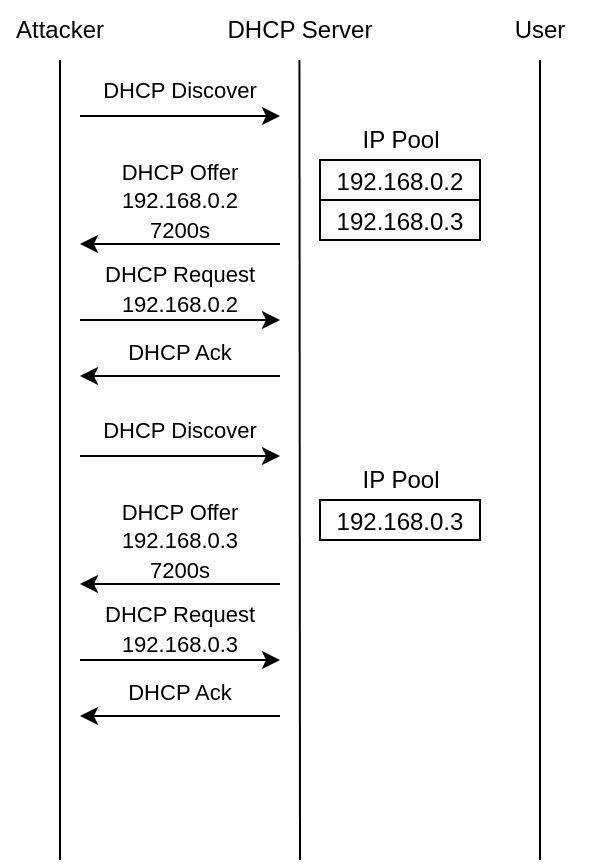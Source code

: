 <mxfile version="18.1.3" type="github">
  <diagram id="-cFLmd5lMzrS4VOXzYuQ" name="Page-1">
    <mxGraphModel dx="823" dy="484" grid="1" gridSize="10" guides="1" tooltips="1" connect="1" arrows="1" fold="1" page="1" pageScale="1" pageWidth="827" pageHeight="1169" math="0" shadow="0">
      <root>
        <mxCell id="0" />
        <mxCell id="1" parent="0" />
        <mxCell id="SD3PxVuOXYKt10OMola7-1" value="Attacker" style="text;html=1;strokeColor=none;fillColor=none;align=center;verticalAlign=middle;whiteSpace=wrap;rounded=0;" vertex="1" parent="1">
          <mxGeometry x="290" y="130" width="60" height="30" as="geometry" />
        </mxCell>
        <mxCell id="SD3PxVuOXYKt10OMola7-2" value="DHCP Server" style="text;html=1;strokeColor=none;fillColor=none;align=center;verticalAlign=middle;whiteSpace=wrap;rounded=0;" vertex="1" parent="1">
          <mxGeometry x="400" y="130" width="80" height="30" as="geometry" />
        </mxCell>
        <mxCell id="SD3PxVuOXYKt10OMola7-3" value="" style="endArrow=none;html=1;rounded=0;" edge="1" parent="1">
          <mxGeometry width="50" height="50" relative="1" as="geometry">
            <mxPoint x="320" y="160" as="sourcePoint" />
            <mxPoint x="320" y="560" as="targetPoint" />
          </mxGeometry>
        </mxCell>
        <mxCell id="SD3PxVuOXYKt10OMola7-4" value="" style="endArrow=none;html=1;rounded=0;" edge="1" parent="1">
          <mxGeometry width="50" height="50" relative="1" as="geometry">
            <mxPoint x="439.73" y="160.0" as="sourcePoint" />
            <mxPoint x="440" y="560" as="targetPoint" />
          </mxGeometry>
        </mxCell>
        <mxCell id="SD3PxVuOXYKt10OMola7-6" value="" style="rounded=0;whiteSpace=wrap;html=1;" vertex="1" parent="1">
          <mxGeometry x="450" y="210" width="80" height="40" as="geometry" />
        </mxCell>
        <mxCell id="SD3PxVuOXYKt10OMola7-7" value="IP Pool" style="text;html=1;align=center;verticalAlign=middle;resizable=0;points=[];autosize=1;strokeColor=none;fillColor=none;" vertex="1" parent="1">
          <mxGeometry x="465" y="190" width="50" height="20" as="geometry" />
        </mxCell>
        <mxCell id="SD3PxVuOXYKt10OMola7-24" value="" style="endArrow=none;html=1;rounded=0;" edge="1" parent="1">
          <mxGeometry width="50" height="50" relative="1" as="geometry">
            <mxPoint x="450" y="230" as="sourcePoint" />
            <mxPoint x="530" y="230" as="targetPoint" />
          </mxGeometry>
        </mxCell>
        <mxCell id="SD3PxVuOXYKt10OMola7-27" value="192.168.0.2" style="text;html=1;strokeColor=none;fillColor=none;align=center;verticalAlign=middle;whiteSpace=wrap;rounded=0;" vertex="1" parent="1">
          <mxGeometry x="460" y="206" width="60" height="30" as="geometry" />
        </mxCell>
        <mxCell id="SD3PxVuOXYKt10OMola7-28" value="192.168.0.3" style="text;html=1;strokeColor=none;fillColor=none;align=center;verticalAlign=middle;whiteSpace=wrap;rounded=0;" vertex="1" parent="1">
          <mxGeometry x="460" y="226" width="60" height="30" as="geometry" />
        </mxCell>
        <mxCell id="SD3PxVuOXYKt10OMola7-32" value="" style="endArrow=classic;html=1;rounded=0;" edge="1" parent="1">
          <mxGeometry width="50" height="50" relative="1" as="geometry">
            <mxPoint x="330" y="188" as="sourcePoint" />
            <mxPoint x="430" y="188" as="targetPoint" />
          </mxGeometry>
        </mxCell>
        <mxCell id="SD3PxVuOXYKt10OMola7-33" value="&lt;font style=&quot;font-size: 11px;&quot;&gt;DHCP Discover&lt;/font&gt;" style="text;html=1;strokeColor=none;fillColor=none;align=center;verticalAlign=middle;whiteSpace=wrap;rounded=0;" vertex="1" parent="1">
          <mxGeometry x="335" y="160" width="90" height="30" as="geometry" />
        </mxCell>
        <mxCell id="SD3PxVuOXYKt10OMola7-34" value="" style="endArrow=classic;html=1;rounded=0;" edge="1" parent="1">
          <mxGeometry width="50" height="50" relative="1" as="geometry">
            <mxPoint x="430" y="252" as="sourcePoint" />
            <mxPoint x="330" y="252" as="targetPoint" />
          </mxGeometry>
        </mxCell>
        <mxCell id="SD3PxVuOXYKt10OMola7-35" value="&lt;font style=&quot;font-size: 11px;&quot;&gt;DHCP Offer&lt;br&gt;192.168.0.2&lt;br&gt;7200s&lt;br&gt;&lt;/font&gt;" style="text;html=1;strokeColor=none;fillColor=none;align=center;verticalAlign=middle;whiteSpace=wrap;rounded=0;" vertex="1" parent="1">
          <mxGeometry x="335" y="221" width="90" height="18" as="geometry" />
        </mxCell>
        <mxCell id="SD3PxVuOXYKt10OMola7-36" value="" style="endArrow=classic;html=1;rounded=0;" edge="1" parent="1">
          <mxGeometry width="50" height="50" relative="1" as="geometry">
            <mxPoint x="330.0" y="290" as="sourcePoint" />
            <mxPoint x="430" y="290" as="targetPoint" />
          </mxGeometry>
        </mxCell>
        <mxCell id="SD3PxVuOXYKt10OMola7-37" value="&lt;font style=&quot;font-size: 11px;&quot;&gt;DHCP Request&lt;br&gt;192.168.0.2&lt;br&gt;&lt;/font&gt;" style="text;html=1;strokeColor=none;fillColor=none;align=center;verticalAlign=middle;whiteSpace=wrap;rounded=0;" vertex="1" parent="1">
          <mxGeometry x="335" y="259" width="90" height="30" as="geometry" />
        </mxCell>
        <mxCell id="SD3PxVuOXYKt10OMola7-38" value="" style="endArrow=classic;html=1;rounded=0;" edge="1" parent="1">
          <mxGeometry width="50" height="50" relative="1" as="geometry">
            <mxPoint x="430" y="318" as="sourcePoint" />
            <mxPoint x="330" y="318" as="targetPoint" />
          </mxGeometry>
        </mxCell>
        <mxCell id="SD3PxVuOXYKt10OMola7-39" value="&lt;font style=&quot;font-size: 11px;&quot;&gt;DHCP Ack&lt;br&gt;&lt;/font&gt;" style="text;html=1;strokeColor=none;fillColor=none;align=center;verticalAlign=middle;whiteSpace=wrap;rounded=0;" vertex="1" parent="1">
          <mxGeometry x="335" y="297" width="90" height="18" as="geometry" />
        </mxCell>
        <mxCell id="SD3PxVuOXYKt10OMola7-40" value="" style="rounded=0;whiteSpace=wrap;html=1;" vertex="1" parent="1">
          <mxGeometry x="450" y="380" width="80" height="20" as="geometry" />
        </mxCell>
        <mxCell id="SD3PxVuOXYKt10OMola7-41" value="IP Pool" style="text;html=1;align=center;verticalAlign=middle;resizable=0;points=[];autosize=1;strokeColor=none;fillColor=none;" vertex="1" parent="1">
          <mxGeometry x="465" y="360" width="50" height="20" as="geometry" />
        </mxCell>
        <mxCell id="SD3PxVuOXYKt10OMola7-43" value="192.168.0.3" style="text;html=1;strokeColor=none;fillColor=none;align=center;verticalAlign=middle;whiteSpace=wrap;rounded=0;" vertex="1" parent="1">
          <mxGeometry x="460" y="376" width="60" height="30" as="geometry" />
        </mxCell>
        <mxCell id="SD3PxVuOXYKt10OMola7-45" value="" style="endArrow=classic;html=1;rounded=0;" edge="1" parent="1">
          <mxGeometry width="50" height="50" relative="1" as="geometry">
            <mxPoint x="330" y="358" as="sourcePoint" />
            <mxPoint x="430" y="358" as="targetPoint" />
          </mxGeometry>
        </mxCell>
        <mxCell id="SD3PxVuOXYKt10OMola7-46" value="" style="endArrow=classic;html=1;rounded=0;" edge="1" parent="1">
          <mxGeometry width="50" height="50" relative="1" as="geometry">
            <mxPoint x="430" y="422" as="sourcePoint" />
            <mxPoint x="330" y="422" as="targetPoint" />
          </mxGeometry>
        </mxCell>
        <mxCell id="SD3PxVuOXYKt10OMola7-47" value="&lt;font style=&quot;font-size: 11px;&quot;&gt;DHCP Offer&lt;br&gt;192.168.0.3&lt;br&gt;7200s&lt;br&gt;&lt;/font&gt;" style="text;html=1;strokeColor=none;fillColor=none;align=center;verticalAlign=middle;whiteSpace=wrap;rounded=0;" vertex="1" parent="1">
          <mxGeometry x="335" y="391" width="90" height="18" as="geometry" />
        </mxCell>
        <mxCell id="SD3PxVuOXYKt10OMola7-48" value="" style="endArrow=classic;html=1;rounded=0;" edge="1" parent="1">
          <mxGeometry width="50" height="50" relative="1" as="geometry">
            <mxPoint x="330" y="460" as="sourcePoint" />
            <mxPoint x="430" y="460" as="targetPoint" />
          </mxGeometry>
        </mxCell>
        <mxCell id="SD3PxVuOXYKt10OMola7-49" value="&lt;font style=&quot;font-size: 11px;&quot;&gt;DHCP Request&lt;br&gt;192.168.0.3&lt;br&gt;&lt;/font&gt;" style="text;html=1;strokeColor=none;fillColor=none;align=center;verticalAlign=middle;whiteSpace=wrap;rounded=0;" vertex="1" parent="1">
          <mxGeometry x="335" y="429" width="90" height="30" as="geometry" />
        </mxCell>
        <mxCell id="SD3PxVuOXYKt10OMola7-50" value="" style="endArrow=classic;html=1;rounded=0;" edge="1" parent="1">
          <mxGeometry width="50" height="50" relative="1" as="geometry">
            <mxPoint x="430" y="488" as="sourcePoint" />
            <mxPoint x="330" y="488" as="targetPoint" />
          </mxGeometry>
        </mxCell>
        <mxCell id="SD3PxVuOXYKt10OMola7-51" value="&lt;font style=&quot;font-size: 11px;&quot;&gt;DHCP Ack&lt;br&gt;&lt;/font&gt;" style="text;html=1;strokeColor=none;fillColor=none;align=center;verticalAlign=middle;whiteSpace=wrap;rounded=0;" vertex="1" parent="1">
          <mxGeometry x="335" y="467" width="90" height="18" as="geometry" />
        </mxCell>
        <mxCell id="SD3PxVuOXYKt10OMola7-52" value="&lt;font style=&quot;font-size: 11px;&quot;&gt;DHCP Discover&lt;/font&gt;" style="text;html=1;strokeColor=none;fillColor=none;align=center;verticalAlign=middle;whiteSpace=wrap;rounded=0;" vertex="1" parent="1">
          <mxGeometry x="335" y="330" width="90" height="30" as="geometry" />
        </mxCell>
        <mxCell id="SD3PxVuOXYKt10OMola7-53" value="" style="endArrow=none;html=1;rounded=0;" edge="1" parent="1">
          <mxGeometry width="50" height="50" relative="1" as="geometry">
            <mxPoint x="560" y="160" as="sourcePoint" />
            <mxPoint x="560" y="560" as="targetPoint" />
          </mxGeometry>
        </mxCell>
        <mxCell id="SD3PxVuOXYKt10OMola7-54" value="User" style="text;html=1;strokeColor=none;fillColor=none;align=center;verticalAlign=middle;whiteSpace=wrap;rounded=0;" vertex="1" parent="1">
          <mxGeometry x="530" y="130" width="60" height="30" as="geometry" />
        </mxCell>
      </root>
    </mxGraphModel>
  </diagram>
</mxfile>
